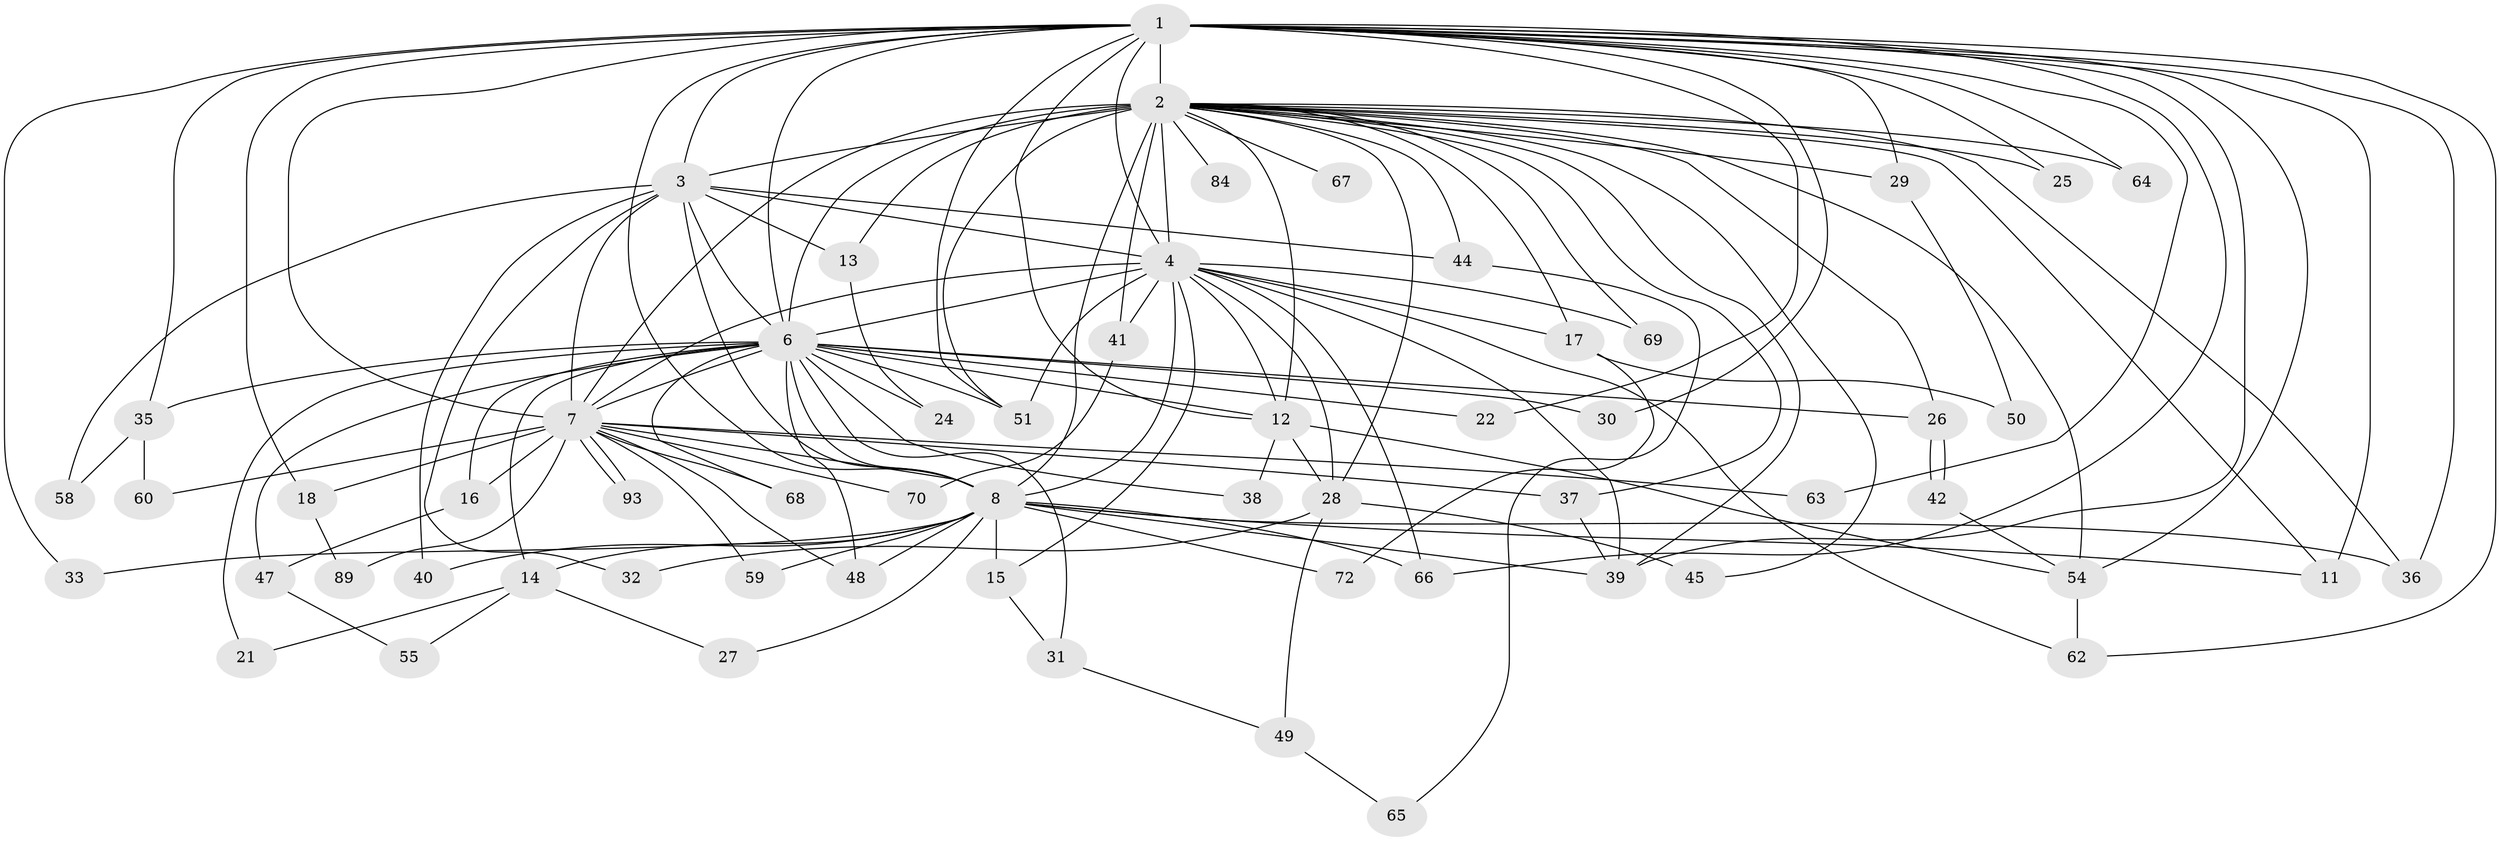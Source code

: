 // original degree distribution, {16: 0.009900990099009901, 25: 0.0297029702970297, 18: 0.009900990099009901, 28: 0.009900990099009901, 22: 0.009900990099009901, 24: 0.009900990099009901, 9: 0.009900990099009901, 21: 0.009900990099009901, 4: 0.0891089108910891, 6: 0.0297029702970297, 3: 0.22772277227722773, 5: 0.019801980198019802, 2: 0.5346534653465347}
// Generated by graph-tools (version 1.1) at 2025/17/03/04/25 18:17:21]
// undirected, 60 vertices, 140 edges
graph export_dot {
graph [start="1"]
  node [color=gray90,style=filled];
  1 [super="+5"];
  2 [super="+10+9"];
  3 [super="+46+61"];
  4 [super="+101+92+90+78+20+34"];
  6 [super="+19+56"];
  7;
  8;
  11 [super="+98"];
  12 [super="+52+43"];
  13;
  14;
  15;
  16;
  17;
  18;
  21;
  22;
  24;
  25;
  26;
  27;
  28;
  29;
  30;
  31;
  32;
  33;
  35;
  36 [super="+74"];
  37;
  38;
  39 [super="+81"];
  40;
  41;
  42;
  44;
  45;
  47 [super="+53"];
  48 [super="+57"];
  49;
  50;
  51;
  54 [super="+73"];
  55;
  58;
  59;
  60;
  62 [super="+76"];
  63;
  64;
  65;
  66;
  67;
  68;
  69;
  70;
  72;
  84;
  89;
  93;
  1 -- 2 [weight=8];
  1 -- 3 [weight=3];
  1 -- 4 [weight=3];
  1 -- 6 [weight=3];
  1 -- 7 [weight=3];
  1 -- 8 [weight=3];
  1 -- 12;
  1 -- 22;
  1 -- 33;
  1 -- 54 [weight=2];
  1 -- 62;
  1 -- 64;
  1 -- 66;
  1 -- 11 [weight=2];
  1 -- 18;
  1 -- 25;
  1 -- 29;
  1 -- 30;
  1 -- 35;
  1 -- 36;
  1 -- 39;
  1 -- 51;
  1 -- 63;
  2 -- 3 [weight=3];
  2 -- 4 [weight=5];
  2 -- 6 [weight=5];
  2 -- 7 [weight=3];
  2 -- 8 [weight=3];
  2 -- 13;
  2 -- 25;
  2 -- 28;
  2 -- 29;
  2 -- 37;
  2 -- 41;
  2 -- 45;
  2 -- 64;
  2 -- 67 [weight=2];
  2 -- 84 [weight=2];
  2 -- 69;
  2 -- 11;
  2 -- 12;
  2 -- 17;
  2 -- 26;
  2 -- 36;
  2 -- 44;
  2 -- 51;
  2 -- 39;
  2 -- 54;
  3 -- 4;
  3 -- 6 [weight=3];
  3 -- 7;
  3 -- 8;
  3 -- 13;
  3 -- 32;
  3 -- 40 [weight=2];
  3 -- 44;
  3 -- 58;
  4 -- 6 [weight=3];
  4 -- 7;
  4 -- 8 [weight=2];
  4 -- 15;
  4 -- 17;
  4 -- 28;
  4 -- 39;
  4 -- 41;
  4 -- 51;
  4 -- 62;
  4 -- 69;
  4 -- 66;
  4 -- 12;
  6 -- 7;
  6 -- 8 [weight=2];
  6 -- 14;
  6 -- 16;
  6 -- 22;
  6 -- 24;
  6 -- 26;
  6 -- 30;
  6 -- 31;
  6 -- 38;
  6 -- 47 [weight=2];
  6 -- 68;
  6 -- 12;
  6 -- 35;
  6 -- 48;
  6 -- 51;
  6 -- 21;
  7 -- 8;
  7 -- 16;
  7 -- 18;
  7 -- 37;
  7 -- 48;
  7 -- 59;
  7 -- 60;
  7 -- 63;
  7 -- 68;
  7 -- 70;
  7 -- 89;
  7 -- 93;
  7 -- 93;
  8 -- 11;
  8 -- 14;
  8 -- 15;
  8 -- 27;
  8 -- 33;
  8 -- 40;
  8 -- 48;
  8 -- 59;
  8 -- 66;
  8 -- 72;
  8 -- 36;
  8 -- 39;
  12 -- 38;
  12 -- 28;
  12 -- 54;
  13 -- 24;
  14 -- 21;
  14 -- 27;
  14 -- 55;
  15 -- 31;
  16 -- 47;
  17 -- 50;
  17 -- 72;
  18 -- 89;
  26 -- 42;
  26 -- 42;
  28 -- 32;
  28 -- 45;
  28 -- 49;
  29 -- 50;
  31 -- 49;
  35 -- 58;
  35 -- 60;
  37 -- 39;
  41 -- 70;
  42 -- 54;
  44 -- 65;
  47 -- 55;
  49 -- 65;
  54 -- 62;
}
